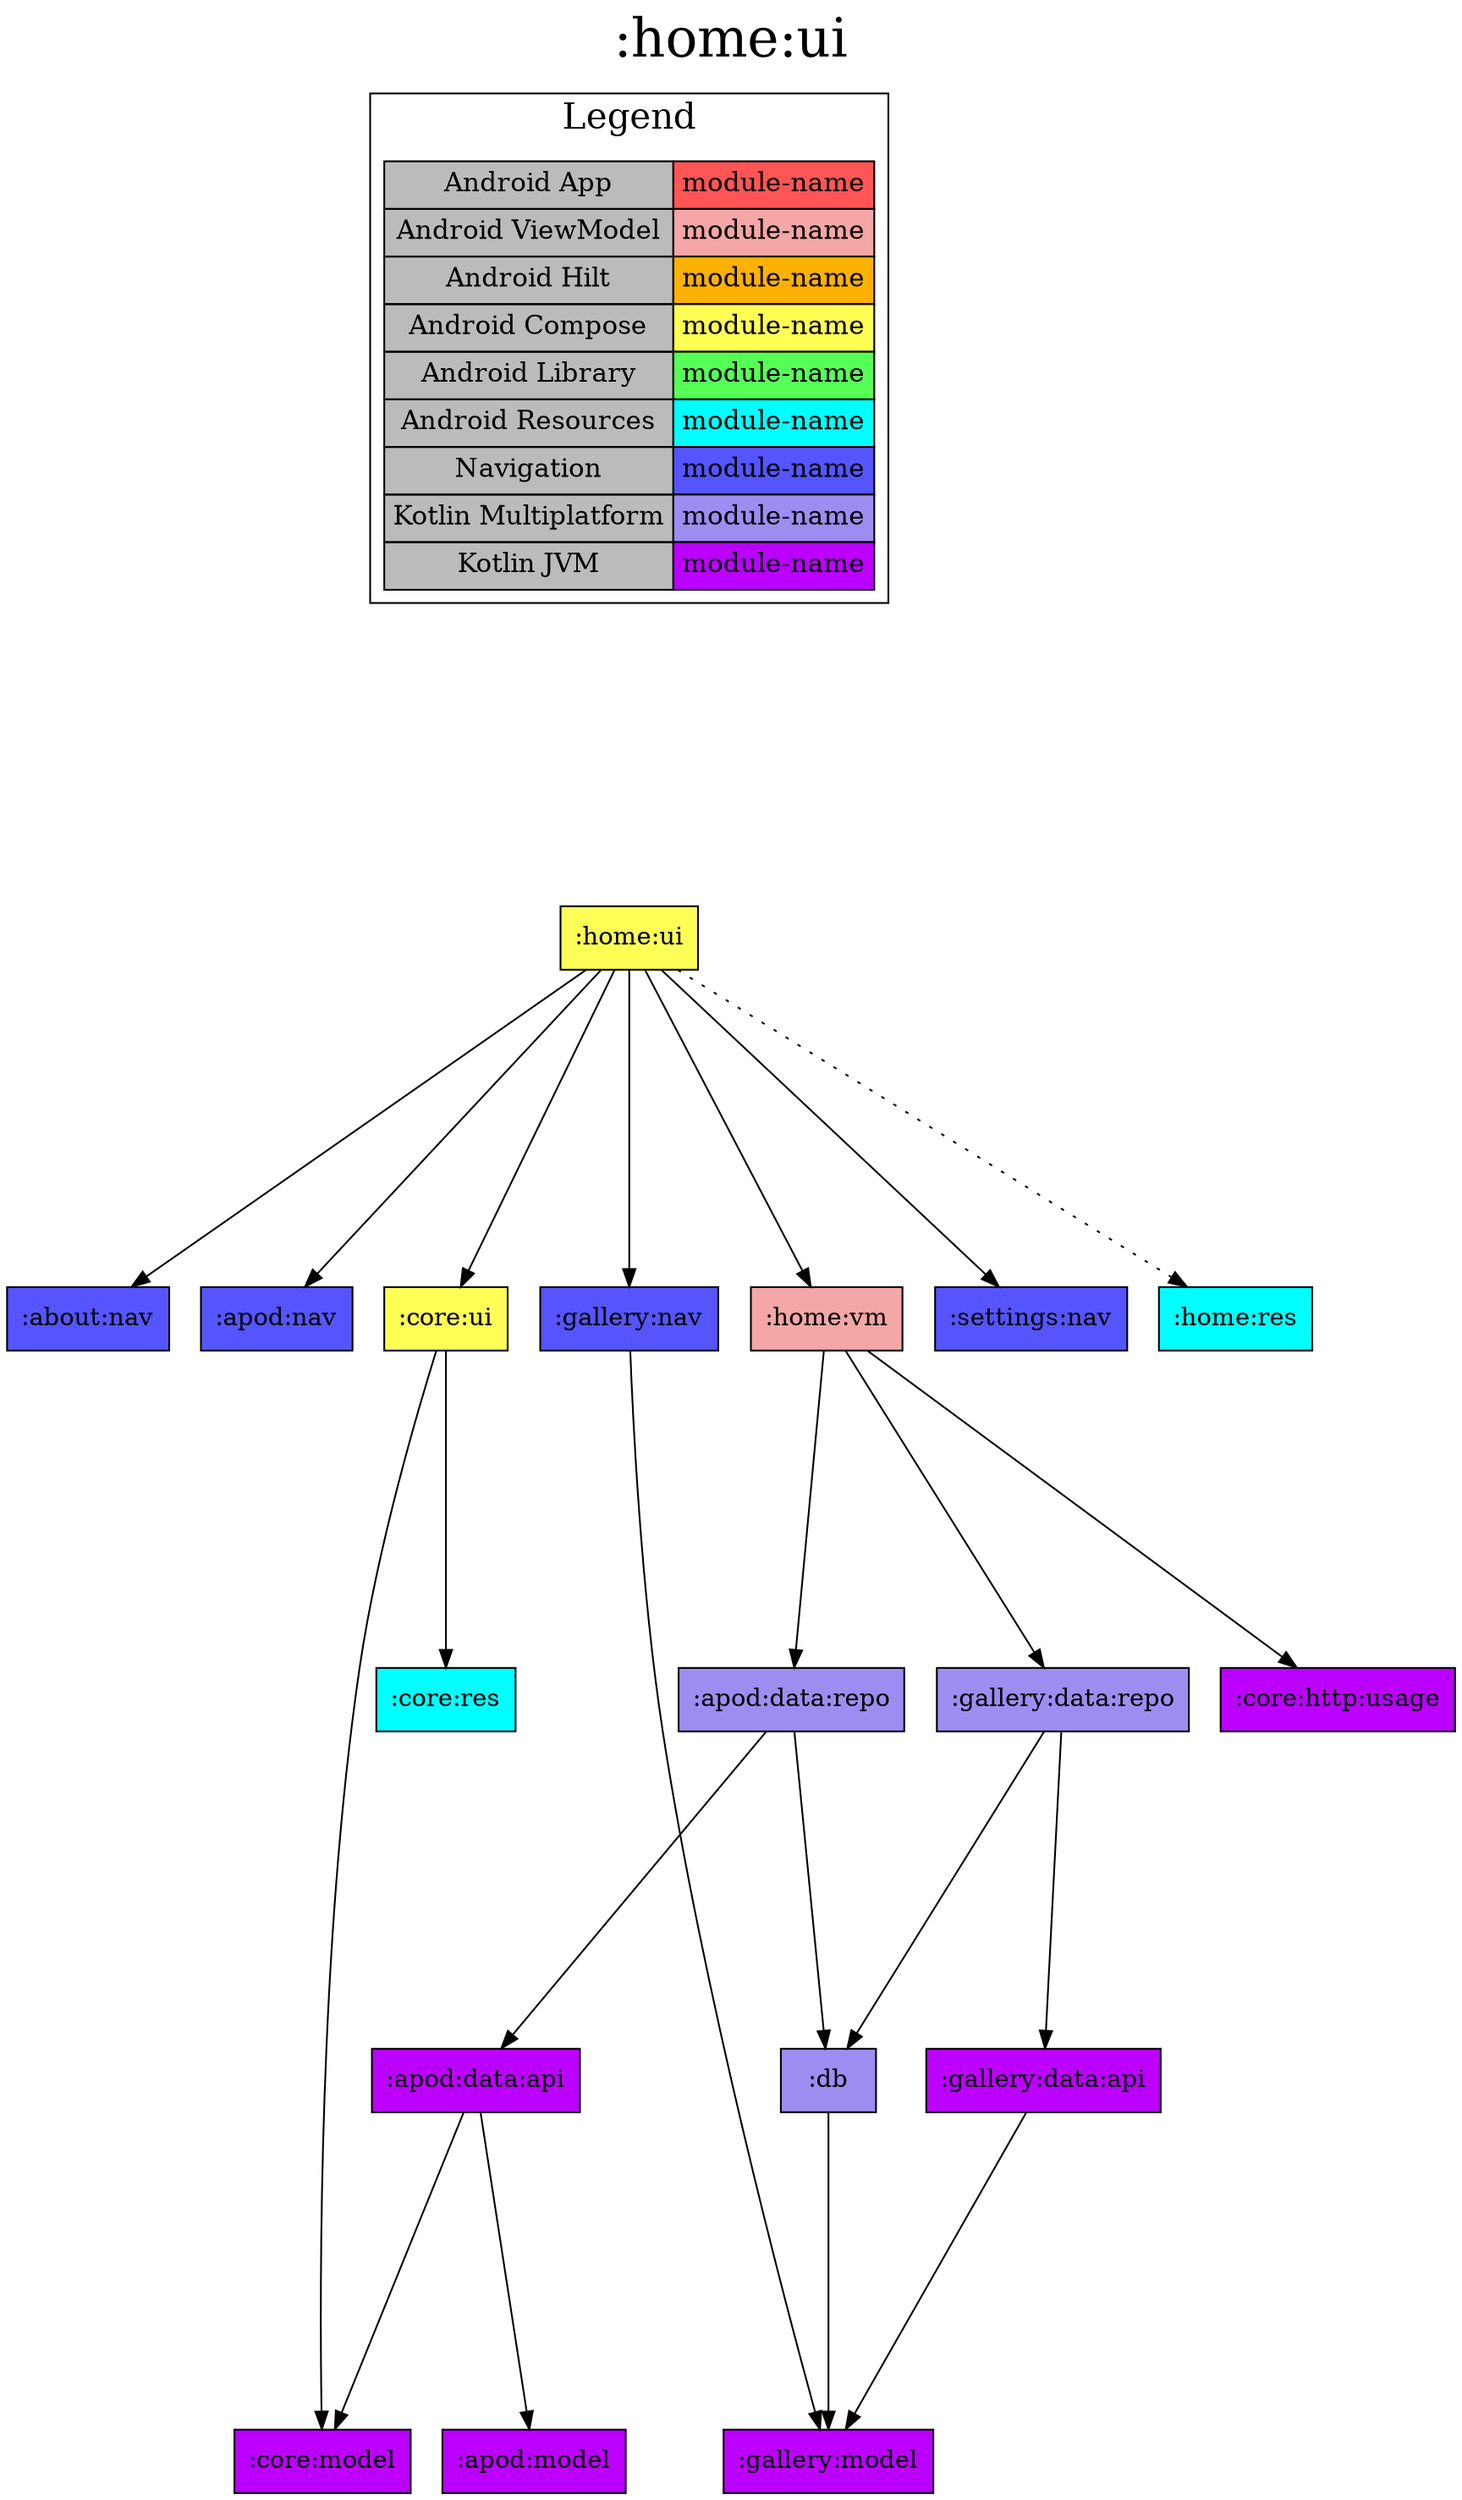 digraph {
edge ["dir"="forward"]
graph ["dpi"="100","label"=":home:ui","labelloc"="t","fontsize"="30","ranksep"="2.5","rankdir"="TB"]
node ["style"="filled"]
":home:ui" ["fillcolor"="#FFFF55","shape"="box"]
":about:nav" ["fillcolor"="#5555FF","shape"="box"]
":apod:nav" ["fillcolor"="#5555FF","shape"="box"]
":core:ui" ["fillcolor"="#FFFF55","shape"="box"]
":core:model" ["fillcolor"="#BB00FF","shape"="box"]
":core:res" ["fillcolor"="#00FFFF","shape"="box"]
":gallery:nav" ["fillcolor"="#5555FF","shape"="box"]
":gallery:model" ["fillcolor"="#BB00FF","shape"="box"]
":home:vm" ["fillcolor"="#F5A6A6","shape"="box"]
":apod:data:repo" ["fillcolor"="#9D8DF1","shape"="box"]
":apod:data:api" ["fillcolor"="#BB00FF","shape"="box"]
":apod:model" ["fillcolor"="#BB00FF","shape"="box"]
":db" ["fillcolor"="#9D8DF1","shape"="box"]
":core:http:usage" ["fillcolor"="#BB00FF","shape"="box"]
":gallery:data:repo" ["fillcolor"="#9D8DF1","shape"="box"]
":gallery:data:api" ["fillcolor"="#BB00FF","shape"="box"]
":settings:nav" ["fillcolor"="#5555FF","shape"="box"]
":home:res" ["fillcolor"="#00FFFF","shape"="box"]
{
edge ["dir"="none"]
graph ["rank"="same"]
}
":home:ui" -> ":about:nav"
":home:ui" -> ":apod:nav"
":home:ui" -> ":core:ui"
":home:ui" -> ":gallery:nav"
":home:ui" -> ":home:vm"
":home:ui" -> ":settings:nav"
":home:ui" -> ":home:res" ["style"="dotted"]
":core:ui" -> ":core:model"
":core:ui" -> ":core:res"
":gallery:nav" -> ":gallery:model"
":home:vm" -> ":apod:data:repo"
":home:vm" -> ":core:http:usage"
":home:vm" -> ":gallery:data:repo"
":apod:data:repo" -> ":apod:data:api"
":apod:data:repo" -> ":db"
":apod:data:api" -> ":apod:model"
":apod:data:api" -> ":core:model"
":db" -> ":gallery:model"
":gallery:data:repo" -> ":db"
":gallery:data:repo" -> ":gallery:data:api"
":gallery:data:api" -> ":gallery:model"
subgraph "cluster_legend" {
edge ["dir"="none"]
graph ["label"="Legend","fontsize"="20"]
"Legend" ["style"="filled","fillcolor"="#bbbbbb","shape"="none","margin"="0","fontsize"="15","label"=<
<TABLE BORDER="0" CELLBORDER="1" CELLSPACING="0" CELLPADDING="4">
<TR><TD>Android App</TD><TD BGCOLOR="#FF5555">module-name</TD></TR>
<TR><TD>Android ViewModel</TD><TD BGCOLOR="#F5A6A6">module-name</TD></TR>
<TR><TD>Android Hilt</TD><TD BGCOLOR="#FCB103">module-name</TD></TR>
<TR><TD>Android Compose</TD><TD BGCOLOR="#FFFF55">module-name</TD></TR>
<TR><TD>Android Library</TD><TD BGCOLOR="#55FF55">module-name</TD></TR>
<TR><TD>Android Resources</TD><TD BGCOLOR="#00FFFF">module-name</TD></TR>
<TR><TD>Navigation</TD><TD BGCOLOR="#5555FF">module-name</TD></TR>
<TR><TD>Kotlin Multiplatform</TD><TD BGCOLOR="#9D8DF1">module-name</TD></TR>
<TR><TD>Kotlin JVM</TD><TD BGCOLOR="#BB00FF">module-name</TD></TR>
</TABLE>
>]
} -> ":home:ui" ["style"="invis"]
}